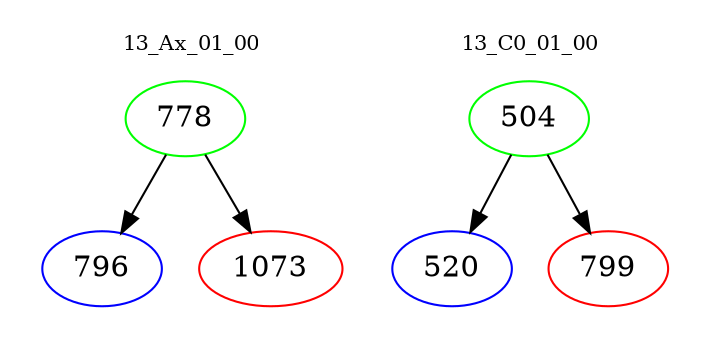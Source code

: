 digraph{
subgraph cluster_0 {
color = white
label = "13_Ax_01_00";
fontsize=10;
T0_778 [label="778", color="green"]
T0_778 -> T0_796 [color="black"]
T0_796 [label="796", color="blue"]
T0_778 -> T0_1073 [color="black"]
T0_1073 [label="1073", color="red"]
}
subgraph cluster_1 {
color = white
label = "13_C0_01_00";
fontsize=10;
T1_504 [label="504", color="green"]
T1_504 -> T1_520 [color="black"]
T1_520 [label="520", color="blue"]
T1_504 -> T1_799 [color="black"]
T1_799 [label="799", color="red"]
}
}
